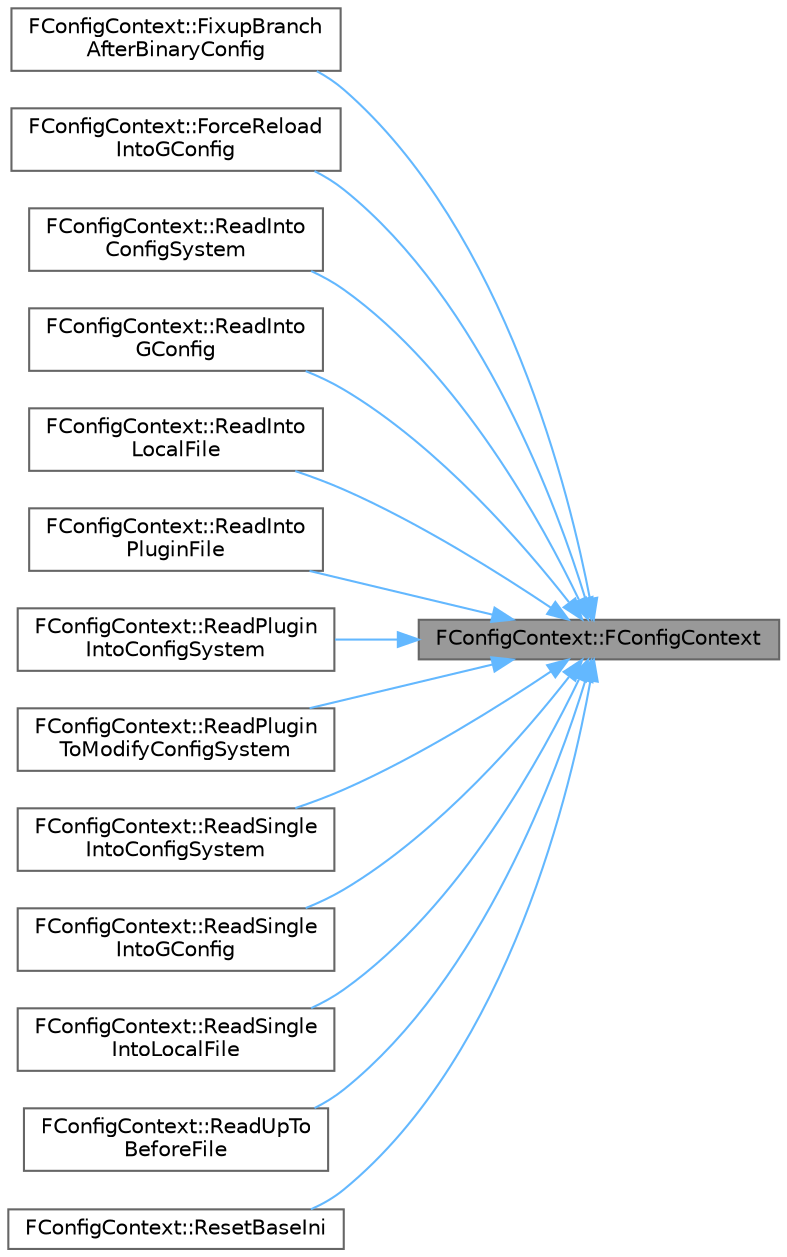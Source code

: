 digraph "FConfigContext::FConfigContext"
{
 // INTERACTIVE_SVG=YES
 // LATEX_PDF_SIZE
  bgcolor="transparent";
  edge [fontname=Helvetica,fontsize=10,labelfontname=Helvetica,labelfontsize=10];
  node [fontname=Helvetica,fontsize=10,shape=box,height=0.2,width=0.4];
  rankdir="RL";
  Node1 [id="Node000001",label="FConfigContext::FConfigContext",height=0.2,width=0.4,color="gray40", fillcolor="grey60", style="filled", fontcolor="black",tooltip=" "];
  Node1 -> Node2 [id="edge1_Node000001_Node000002",dir="back",color="steelblue1",style="solid",tooltip=" "];
  Node2 [id="Node000002",label="FConfigContext::FixupBranch\lAfterBinaryConfig",height=0.2,width=0.4,color="grey40", fillcolor="white", style="filled",URL="$d3/d39/classFConfigContext.html#afa046056245fc5d7e13b3b9fe769613f",tooltip="Create a context to read only the saved/generated file (eg."];
  Node1 -> Node3 [id="edge2_Node000001_Node000003",dir="back",color="steelblue1",style="solid",tooltip=" "];
  Node3 [id="Node000003",label="FConfigContext::ForceReload\lIntoGConfig",height=0.2,width=0.4,color="grey40", fillcolor="white", style="filled",URL="$d3/d39/classFConfigContext.html#a673e0cc3c314db6c47705abcf8af999c",tooltip="Create a context to read a hierarchical config into GConfig."];
  Node1 -> Node4 [id="edge3_Node000001_Node000004",dir="back",color="steelblue1",style="solid",tooltip=" "];
  Node4 [id="Node000004",label="FConfigContext::ReadInto\lConfigSystem",height=0.2,width=0.4,color="grey40", fillcolor="white", style="filled",URL="$d3/d39/classFConfigContext.html#ae2f0fc5f9c0b468cde85114380d64653",tooltip="Create a context to read a hierarchical config into the given ConfigSystem structure - usually will b..."];
  Node1 -> Node5 [id="edge4_Node000001_Node000005",dir="back",color="steelblue1",style="solid",tooltip=" "];
  Node5 [id="Node000005",label="FConfigContext::ReadInto\lGConfig",height=0.2,width=0.4,color="grey40", fillcolor="white", style="filled",URL="$d3/d39/classFConfigContext.html#accd35fb59d359887d819d215993bdd2d",tooltip="Create a context to read a hierarchical config into GConfig."];
  Node1 -> Node6 [id="edge5_Node000001_Node000006",dir="back",color="steelblue1",style="solid",tooltip=" "];
  Node6 [id="Node000006",label="FConfigContext::ReadInto\lLocalFile",height=0.2,width=0.4,color="grey40", fillcolor="white", style="filled",URL="$d3/d39/classFConfigContext.html#a87555f504bc6ab4264248ae11ea95c21",tooltip="Create a context to read a hierarchical config into the given local FConfigFile, optionally for anoth..."];
  Node1 -> Node7 [id="edge6_Node000001_Node000007",dir="back",color="steelblue1",style="solid",tooltip=" "];
  Node7 [id="Node000007",label="FConfigContext::ReadInto\lPluginFile",height=0.2,width=0.4,color="grey40", fillcolor="white", style="filled",URL="$d3/d39/classFConfigContext.html#a21edcf7d7cebd2092bfef06825709705",tooltip="Create a context to read a plugin's ini file named for the plugin."];
  Node1 -> Node8 [id="edge7_Node000001_Node000008",dir="back",color="steelblue1",style="solid",tooltip=" "];
  Node8 [id="Node000008",label="FConfigContext::ReadPlugin\lIntoConfigSystem",height=0.2,width=0.4,color="grey40", fillcolor="white", style="filled",URL="$d3/d39/classFConfigContext.html#a0c83bcd2a09e455369d5fbefa93ec726",tooltip="Inserts plugin ini files into an existing Branch."];
  Node1 -> Node9 [id="edge8_Node000001_Node000009",dir="back",color="steelblue1",style="solid",tooltip=" "];
  Node9 [id="Node000009",label="FConfigContext::ReadPlugin\lToModifyConfigSystem",height=0.2,width=0.4,color="grey40", fillcolor="white", style="filled",URL="$d3/d39/classFConfigContext.html#a932784334cae7975fc887690cb9bd986",tooltip="Inserts plugin ini files into an existing Branch."];
  Node1 -> Node10 [id="edge9_Node000001_Node000010",dir="back",color="steelblue1",style="solid",tooltip=" "];
  Node10 [id="Node000010",label="FConfigContext::ReadSingle\lIntoConfigSystem",height=0.2,width=0.4,color="grey40", fillcolor="white", style="filled",URL="$d3/d39/classFConfigContext.html#a59c75884c04f3b0acefea3bcedde6a4f",tooltip="Create a context to read a non-hierarchical config into the given ConfigSystem structure - usually wi..."];
  Node1 -> Node11 [id="edge10_Node000001_Node000011",dir="back",color="steelblue1",style="solid",tooltip=" "];
  Node11 [id="Node000011",label="FConfigContext::ReadSingle\lIntoGConfig",height=0.2,width=0.4,color="grey40", fillcolor="white", style="filled",URL="$d3/d39/classFConfigContext.html#a6b6415077f402dd10d7726b31cbf2814",tooltip="Create a context to read a non-hierarchical config into GConfig."];
  Node1 -> Node12 [id="edge11_Node000001_Node000012",dir="back",color="steelblue1",style="solid",tooltip=" "];
  Node12 [id="Node000012",label="FConfigContext::ReadSingle\lIntoLocalFile",height=0.2,width=0.4,color="grey40", fillcolor="white", style="filled",URL="$d3/d39/classFConfigContext.html#abd17bcfe8630b6cf46b9b2e67217c649",tooltip="Create a context to read a non-hierarchical config into the given local FConfigFile,..."];
  Node1 -> Node13 [id="edge12_Node000001_Node000013",dir="back",color="steelblue1",style="solid",tooltip=" "];
  Node13 [id="Node000013",label="FConfigContext::ReadUpTo\lBeforeFile",height=0.2,width=0.4,color="grey40", fillcolor="white", style="filled",URL="$d3/d39/classFConfigContext.html#a8c1507ff17293a8636f3163fb8f6c4f2",tooltip="Create a context to read a hierarchy, but once it reaches the given filename (StartDeletingFilename),..."];
  Node1 -> Node14 [id="edge13_Node000001_Node000014",dir="back",color="steelblue1",style="solid",tooltip=" "];
  Node14 [id="Node000014",label="FConfigContext::ResetBaseIni",height=0.2,width=0.4,color="grey40", fillcolor="white", style="filled",URL="$d3/d39/classFConfigContext.html#adf9fe306637360513a9a57976e698e60",tooltip=" "];
}
